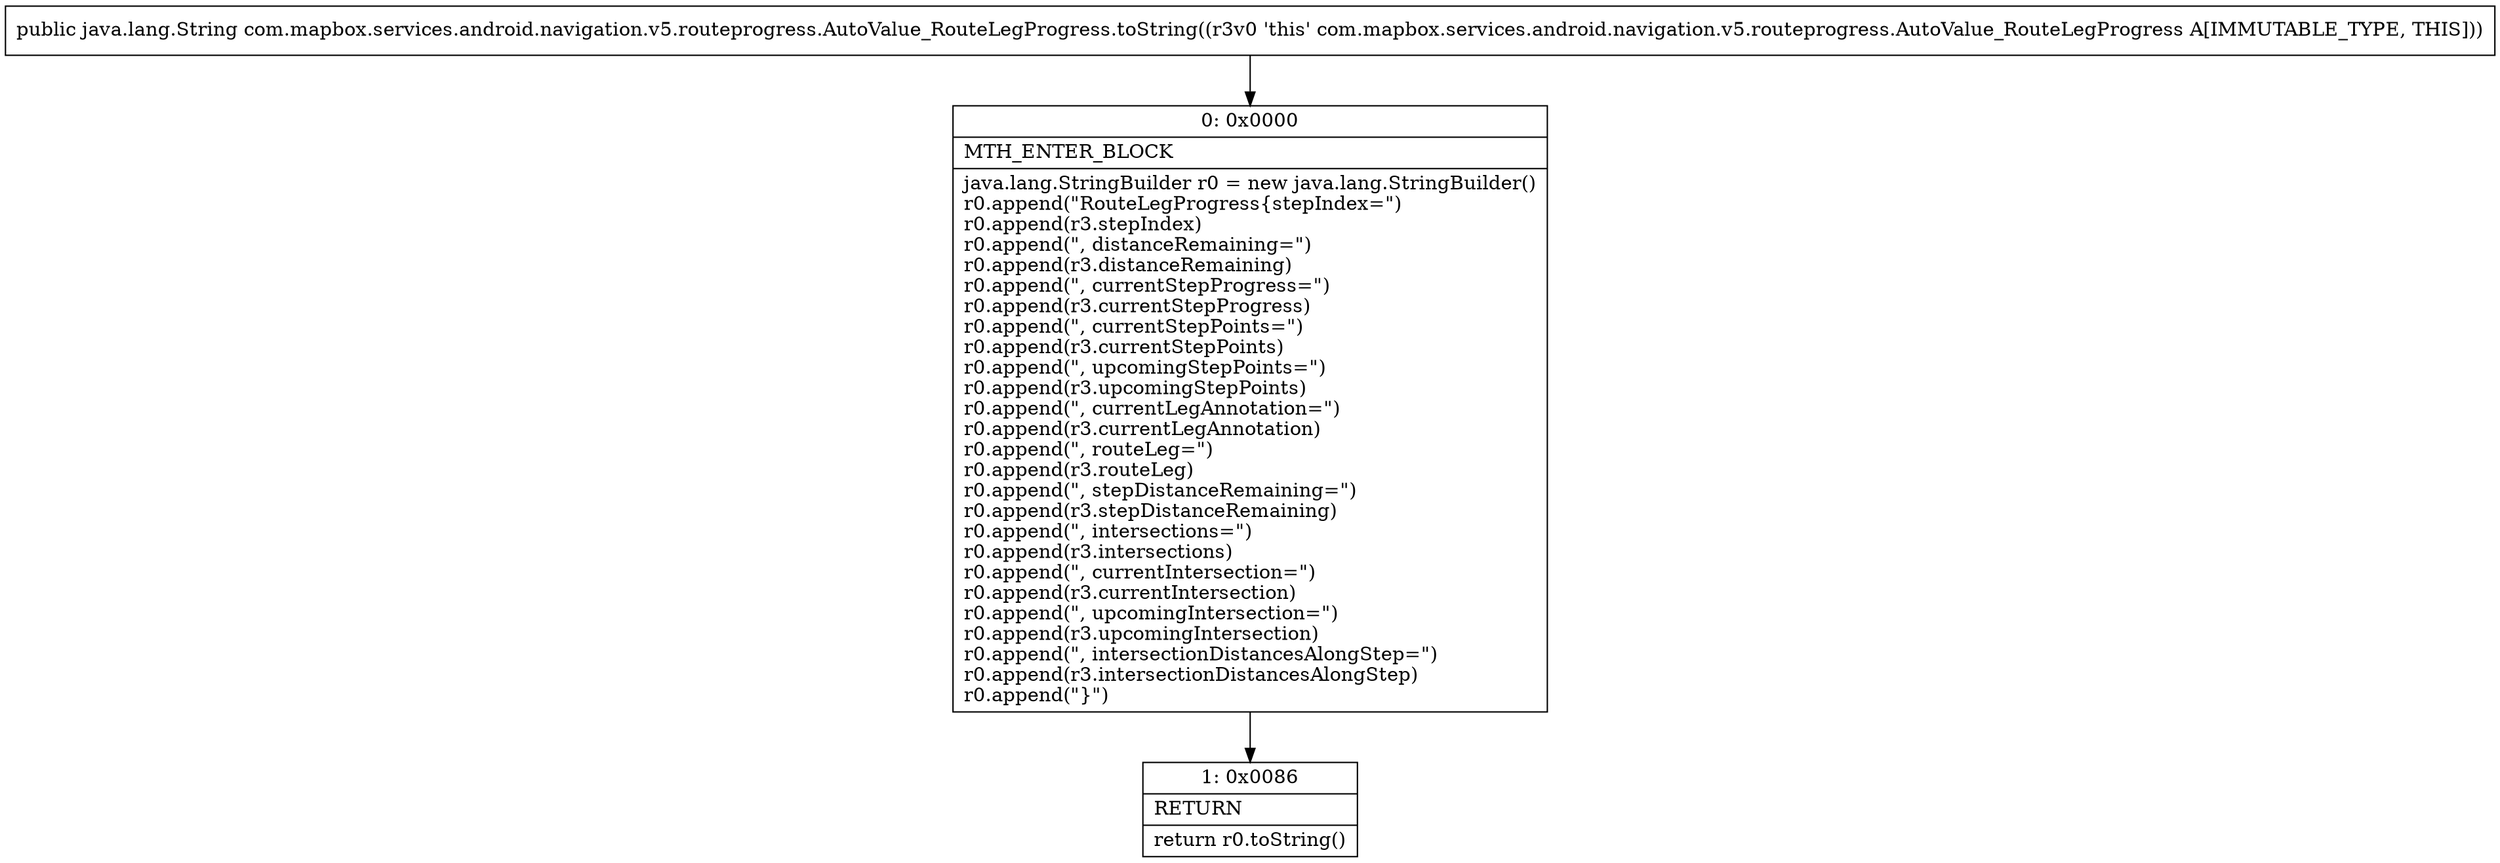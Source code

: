 digraph "CFG forcom.mapbox.services.android.navigation.v5.routeprogress.AutoValue_RouteLegProgress.toString()Ljava\/lang\/String;" {
Node_0 [shape=record,label="{0\:\ 0x0000|MTH_ENTER_BLOCK\l|java.lang.StringBuilder r0 = new java.lang.StringBuilder()\lr0.append(\"RouteLegProgress\{stepIndex=\")\lr0.append(r3.stepIndex)\lr0.append(\", distanceRemaining=\")\lr0.append(r3.distanceRemaining)\lr0.append(\", currentStepProgress=\")\lr0.append(r3.currentStepProgress)\lr0.append(\", currentStepPoints=\")\lr0.append(r3.currentStepPoints)\lr0.append(\", upcomingStepPoints=\")\lr0.append(r3.upcomingStepPoints)\lr0.append(\", currentLegAnnotation=\")\lr0.append(r3.currentLegAnnotation)\lr0.append(\", routeLeg=\")\lr0.append(r3.routeLeg)\lr0.append(\", stepDistanceRemaining=\")\lr0.append(r3.stepDistanceRemaining)\lr0.append(\", intersections=\")\lr0.append(r3.intersections)\lr0.append(\", currentIntersection=\")\lr0.append(r3.currentIntersection)\lr0.append(\", upcomingIntersection=\")\lr0.append(r3.upcomingIntersection)\lr0.append(\", intersectionDistancesAlongStep=\")\lr0.append(r3.intersectionDistancesAlongStep)\lr0.append(\"\}\")\l}"];
Node_1 [shape=record,label="{1\:\ 0x0086|RETURN\l|return r0.toString()\l}"];
MethodNode[shape=record,label="{public java.lang.String com.mapbox.services.android.navigation.v5.routeprogress.AutoValue_RouteLegProgress.toString((r3v0 'this' com.mapbox.services.android.navigation.v5.routeprogress.AutoValue_RouteLegProgress A[IMMUTABLE_TYPE, THIS])) }"];
MethodNode -> Node_0;
Node_0 -> Node_1;
}

